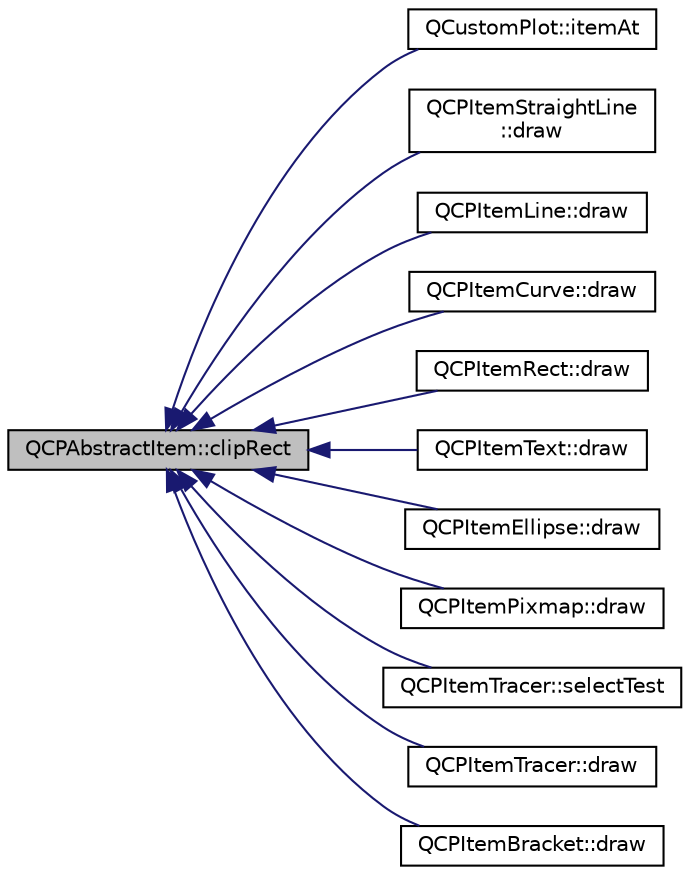 digraph "QCPAbstractItem::clipRect"
{
  edge [fontname="Helvetica",fontsize="10",labelfontname="Helvetica",labelfontsize="10"];
  node [fontname="Helvetica",fontsize="10",shape=record];
  rankdir="LR";
  Node1 [label="QCPAbstractItem::clipRect",height=0.2,width=0.4,color="black", fillcolor="grey75", style="filled", fontcolor="black"];
  Node1 -> Node2 [dir="back",color="midnightblue",fontsize="10",style="solid",fontname="Helvetica"];
  Node2 [label="QCustomPlot::itemAt",height=0.2,width=0.4,color="black", fillcolor="white", style="filled",URL="$class_q_custom_plot.html#a793e4b04e0ede11a733021907368fa83"];
  Node1 -> Node3 [dir="back",color="midnightblue",fontsize="10",style="solid",fontname="Helvetica"];
  Node3 [label="QCPItemStraightLine\l::draw",height=0.2,width=0.4,color="black", fillcolor="white", style="filled",URL="$class_q_c_p_item_straight_line.html#a2daa1e1253216c26565d56a2d5530170"];
  Node1 -> Node4 [dir="back",color="midnightblue",fontsize="10",style="solid",fontname="Helvetica"];
  Node4 [label="QCPItemLine::draw",height=0.2,width=0.4,color="black", fillcolor="white", style="filled",URL="$class_q_c_p_item_line.html#a1fc045dd33919f8006df0692aeb0e84a"];
  Node1 -> Node5 [dir="back",color="midnightblue",fontsize="10",style="solid",fontname="Helvetica"];
  Node5 [label="QCPItemCurve::draw",height=0.2,width=0.4,color="black", fillcolor="white", style="filled",URL="$class_q_c_p_item_curve.html#a56cb5b72cd02db2eda598274a39839a9"];
  Node1 -> Node6 [dir="back",color="midnightblue",fontsize="10",style="solid",fontname="Helvetica"];
  Node6 [label="QCPItemRect::draw",height=0.2,width=0.4,color="black", fillcolor="white", style="filled",URL="$class_q_c_p_item_rect.html#a18cd583638b876cdd50f1a155ec182aa"];
  Node1 -> Node7 [dir="back",color="midnightblue",fontsize="10",style="solid",fontname="Helvetica"];
  Node7 [label="QCPItemText::draw",height=0.2,width=0.4,color="black", fillcolor="white", style="filled",URL="$class_q_c_p_item_text.html#a8793adb271ab79b4cf391dc55e9987f1"];
  Node1 -> Node8 [dir="back",color="midnightblue",fontsize="10",style="solid",fontname="Helvetica"];
  Node8 [label="QCPItemEllipse::draw",height=0.2,width=0.4,color="black", fillcolor="white", style="filled",URL="$class_q_c_p_item_ellipse.html#afe97ec827adb05f000fe007783faae3c"];
  Node1 -> Node9 [dir="back",color="midnightblue",fontsize="10",style="solid",fontname="Helvetica"];
  Node9 [label="QCPItemPixmap::draw",height=0.2,width=0.4,color="black", fillcolor="white", style="filled",URL="$class_q_c_p_item_pixmap.html#a879e8076c2db01a38b34cfa73ec95d2f"];
  Node1 -> Node10 [dir="back",color="midnightblue",fontsize="10",style="solid",fontname="Helvetica"];
  Node10 [label="QCPItemTracer::selectTest",height=0.2,width=0.4,color="black", fillcolor="white", style="filled",URL="$class_q_c_p_item_tracer.html#ae71f3728421c83c188c117279ca050fd"];
  Node1 -> Node11 [dir="back",color="midnightblue",fontsize="10",style="solid",fontname="Helvetica"];
  Node11 [label="QCPItemTracer::draw",height=0.2,width=0.4,color="black", fillcolor="white", style="filled",URL="$class_q_c_p_item_tracer.html#aaaf49b48382c730ec9be0e74c2538315"];
  Node1 -> Node12 [dir="back",color="midnightblue",fontsize="10",style="solid",fontname="Helvetica"];
  Node12 [label="QCPItemBracket::draw",height=0.2,width=0.4,color="black", fillcolor="white", style="filled",URL="$class_q_c_p_item_bracket.html#a8343cf0559c64886add7aa7f4b22f1a6"];
}
